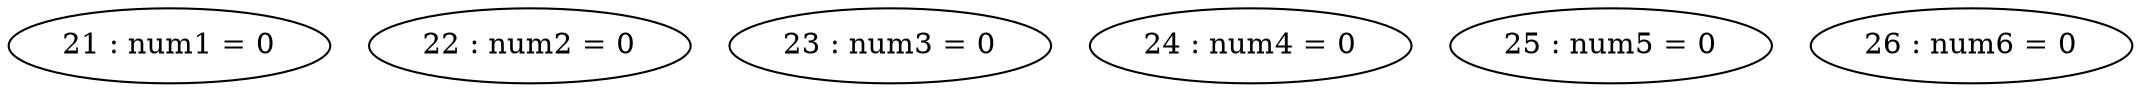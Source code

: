 digraph G {
"21 : num1 = 0"
"22 : num2 = 0"
"23 : num3 = 0"
"24 : num4 = 0"
"25 : num5 = 0"
"26 : num6 = 0"
}